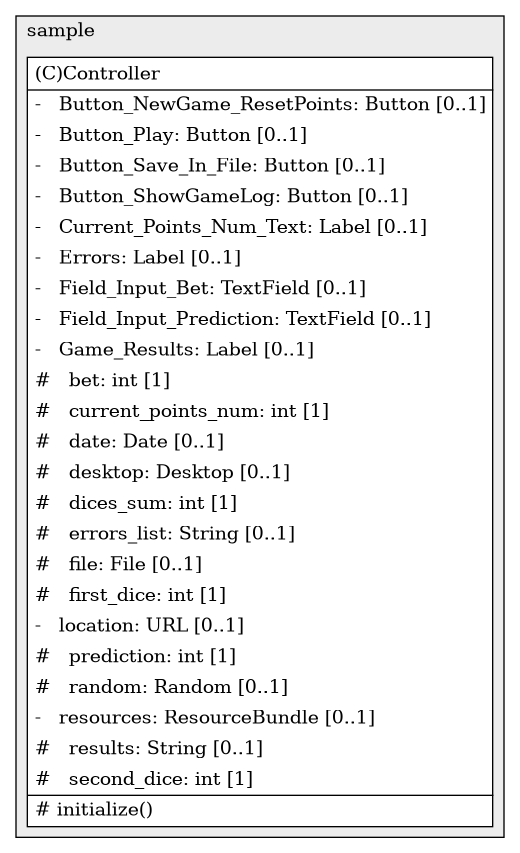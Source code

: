 @startuml

/' diagram meta data start
config=StructureConfiguration;
{
  "projectClassification": {
    "searchMode": "OpenProject", // OpenProject, AllProjects
    "includedProjects": "",
    "pathEndKeywords": "*.impl",
    "isClientPath": "",
    "isClientName": "",
    "isTestPath": "",
    "isTestName": "",
    "isMappingPath": "",
    "isMappingName": "",
    "isDataAccessPath": "",
    "isDataAccessName": "",
    "isDataStructurePath": "",
    "isDataStructureName": "",
    "isInterfaceStructuresPath": "",
    "isInterfaceStructuresName": "",
    "isEntryPointPath": "",
    "isEntryPointName": ""
  },
  "graphRestriction": {
    "classPackageExcludeFilter": "",
    "classPackageIncludeFilter": "",
    "classNameExcludeFilter": "",
    "classNameIncludeFilter": "",
    "methodNameExcludeFilter": "",
    "methodNameIncludeFilter": "",
    "removeByInheritance": "", // inheritance/annotation based filtering is done in a second step
    "removeByAnnotation": "",
    "removeByClassPackage": "", // cleanup the graph after inheritance/annotation based filtering is done
    "removeByClassName": "",
    "cutMappings": false,
    "cutEnum": true,
    "cutTests": true,
    "cutClient": true,
    "cutDataAccess": false,
    "cutInterfaceStructures": false,
    "cutDataStructures": false,
    "cutGetterAndSetter": true,
    "cutConstructors": true
  },
  "graphTraversal": {
    "forwardDepth": 6,
    "backwardDepth": 6,
    "classPackageExcludeFilter": "",
    "classPackageIncludeFilter": "",
    "classNameExcludeFilter": "",
    "classNameIncludeFilter": "",
    "methodNameExcludeFilter": "",
    "methodNameIncludeFilter": "",
    "hideMappings": false,
    "hideDataStructures": false,
    "hidePrivateMethods": true,
    "hideInterfaceCalls": true, // indirection: implementation -> interface (is hidden) -> implementation
    "onlyShowApplicationEntryPoints": false // root node is included
  },
  "details": {
    "aggregation": "GroupByClass", // ByClass, GroupByClass, None
    "showClassGenericTypes": true,
    "showMethods": true,
    "showMethodParameterNames": true,
    "showMethodParameterTypes": true,
    "showMethodReturnType": true,
    "showPackageLevels": 2,
    "showDetailedClassStructure": true
  },
  "rootClass": "sample.Controller"
}
diagram meta data end '/



digraph g {
    rankdir="TB"
    splines=polyline
    

'nodes 
subgraph cluster_909675094 { 
   	label=sample
	labeljust=l
	fillcolor="#ececec"
	style=filled
   
   Controller909675094[
	label=<<TABLE BORDER="1" CELLBORDER="0" CELLPADDING="4" CELLSPACING="0">
<TR><TD ALIGN="LEFT" >(C)Controller</TD></TR>
<HR/>
<TR><TD ALIGN="LEFT" >-   Button_NewGame_ResetPoints: Button [0..1]</TD></TR>
<TR><TD ALIGN="LEFT" >-   Button_Play: Button [0..1]</TD></TR>
<TR><TD ALIGN="LEFT" >-   Button_Save_In_File: Button [0..1]</TD></TR>
<TR><TD ALIGN="LEFT" >-   Button_ShowGameLog: Button [0..1]</TD></TR>
<TR><TD ALIGN="LEFT" >-   Current_Points_Num_Text: Label [0..1]</TD></TR>
<TR><TD ALIGN="LEFT" >-   Errors: Label [0..1]</TD></TR>
<TR><TD ALIGN="LEFT" >-   Field_Input_Bet: TextField [0..1]</TD></TR>
<TR><TD ALIGN="LEFT" >-   Field_Input_Prediction: TextField [0..1]</TD></TR>
<TR><TD ALIGN="LEFT" >-   Game_Results: Label [0..1]</TD></TR>
<TR><TD ALIGN="LEFT" >#   bet: int [1]</TD></TR>
<TR><TD ALIGN="LEFT" >#   current_points_num: int [1]</TD></TR>
<TR><TD ALIGN="LEFT" >#   date: Date [0..1]</TD></TR>
<TR><TD ALIGN="LEFT" >#   desktop: Desktop [0..1]</TD></TR>
<TR><TD ALIGN="LEFT" >#   dices_sum: int [1]</TD></TR>
<TR><TD ALIGN="LEFT" >#   errors_list: String [0..1]</TD></TR>
<TR><TD ALIGN="LEFT" >#   file: File [0..1]</TD></TR>
<TR><TD ALIGN="LEFT" >#   first_dice: int [1]</TD></TR>
<TR><TD ALIGN="LEFT" >-   location: URL [0..1]</TD></TR>
<TR><TD ALIGN="LEFT" >#   prediction: int [1]</TD></TR>
<TR><TD ALIGN="LEFT" >#   random: Random [0..1]</TD></TR>
<TR><TD ALIGN="LEFT" >-   resources: ResourceBundle [0..1]</TD></TR>
<TR><TD ALIGN="LEFT" >#   results: String [0..1]</TD></TR>
<TR><TD ALIGN="LEFT" >#   second_dice: int [1]</TD></TR>
<HR/>
<TR><TD ALIGN="LEFT" ># initialize()</TD></TR>
</TABLE>>
	style=filled
	margin=0
	shape=plaintext
	fillcolor="#FFFFFF"
];
} 

'edges    

    
}
@enduml